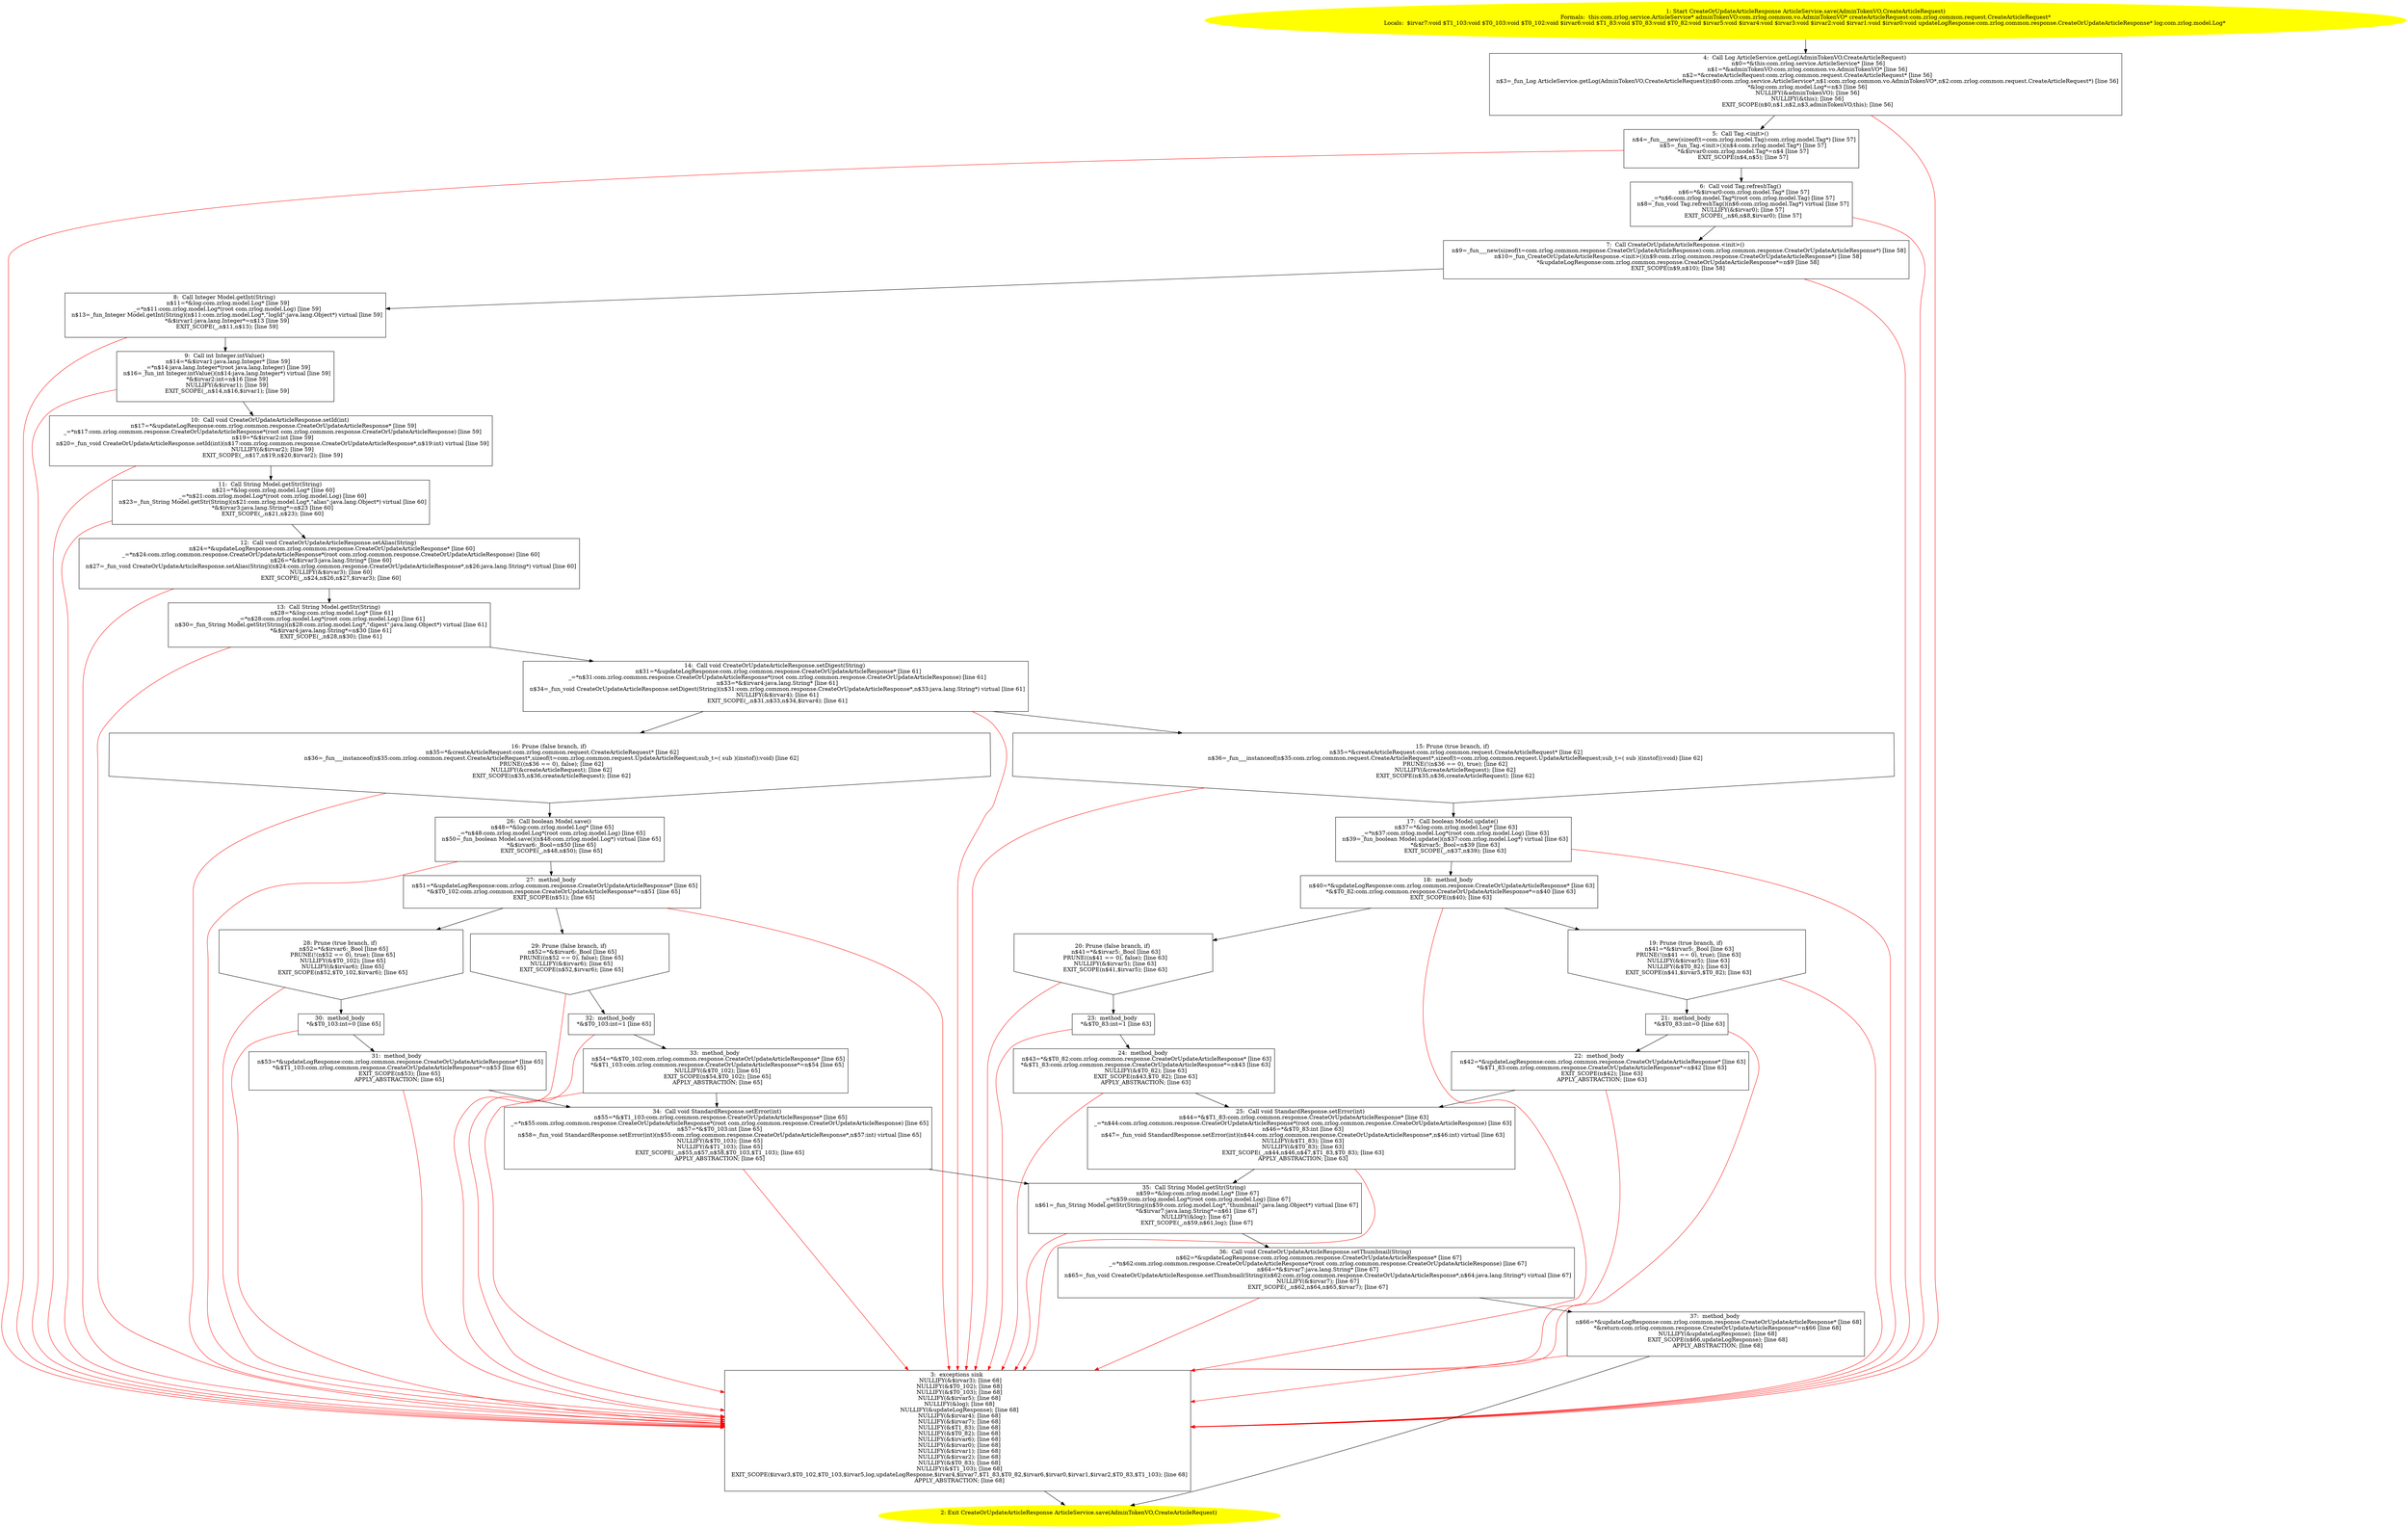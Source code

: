 /* @generated */
digraph cfg {
"com.zrlog.service.ArticleService.save(com.zrlog.common.vo.AdminTokenVO,com.zrlog.common.request.Crea.25ce103b9b09e26b97d7db9f43042698_1" [label="1: Start CreateOrUpdateArticleResponse ArticleService.save(AdminTokenVO,CreateArticleRequest)\nFormals:  this:com.zrlog.service.ArticleService* adminTokenVO:com.zrlog.common.vo.AdminTokenVO* createArticleRequest:com.zrlog.common.request.CreateArticleRequest*\nLocals:  $irvar7:void $T1_103:void $T0_103:void $T0_102:void $irvar6:void $T1_83:void $T0_83:void $T0_82:void $irvar5:void $irvar4:void $irvar3:void $irvar2:void $irvar1:void $irvar0:void updateLogResponse:com.zrlog.common.response.CreateOrUpdateArticleResponse* log:com.zrlog.model.Log* \n  " color=yellow style=filled]
	

	 "com.zrlog.service.ArticleService.save(com.zrlog.common.vo.AdminTokenVO,com.zrlog.common.request.Crea.25ce103b9b09e26b97d7db9f43042698_1" -> "com.zrlog.service.ArticleService.save(com.zrlog.common.vo.AdminTokenVO,com.zrlog.common.request.Crea.25ce103b9b09e26b97d7db9f43042698_4" ;
"com.zrlog.service.ArticleService.save(com.zrlog.common.vo.AdminTokenVO,com.zrlog.common.request.Crea.25ce103b9b09e26b97d7db9f43042698_2" [label="2: Exit CreateOrUpdateArticleResponse ArticleService.save(AdminTokenVO,CreateArticleRequest) \n  " color=yellow style=filled]
	

"com.zrlog.service.ArticleService.save(com.zrlog.common.vo.AdminTokenVO,com.zrlog.common.request.Crea.25ce103b9b09e26b97d7db9f43042698_3" [label="3:  exceptions sink \n   NULLIFY(&$irvar3); [line 68]\n  NULLIFY(&$T0_102); [line 68]\n  NULLIFY(&$T0_103); [line 68]\n  NULLIFY(&$irvar5); [line 68]\n  NULLIFY(&log); [line 68]\n  NULLIFY(&updateLogResponse); [line 68]\n  NULLIFY(&$irvar4); [line 68]\n  NULLIFY(&$irvar7); [line 68]\n  NULLIFY(&$T1_83); [line 68]\n  NULLIFY(&$T0_82); [line 68]\n  NULLIFY(&$irvar6); [line 68]\n  NULLIFY(&$irvar0); [line 68]\n  NULLIFY(&$irvar1); [line 68]\n  NULLIFY(&$irvar2); [line 68]\n  NULLIFY(&$T0_83); [line 68]\n  NULLIFY(&$T1_103); [line 68]\n  EXIT_SCOPE($irvar3,$T0_102,$T0_103,$irvar5,log,updateLogResponse,$irvar4,$irvar7,$T1_83,$T0_82,$irvar6,$irvar0,$irvar1,$irvar2,$T0_83,$T1_103); [line 68]\n  APPLY_ABSTRACTION; [line 68]\n " shape="box"]
	

	 "com.zrlog.service.ArticleService.save(com.zrlog.common.vo.AdminTokenVO,com.zrlog.common.request.Crea.25ce103b9b09e26b97d7db9f43042698_3" -> "com.zrlog.service.ArticleService.save(com.zrlog.common.vo.AdminTokenVO,com.zrlog.common.request.Crea.25ce103b9b09e26b97d7db9f43042698_2" ;
"com.zrlog.service.ArticleService.save(com.zrlog.common.vo.AdminTokenVO,com.zrlog.common.request.Crea.25ce103b9b09e26b97d7db9f43042698_4" [label="4:  Call Log ArticleService.getLog(AdminTokenVO,CreateArticleRequest) \n   n$0=*&this:com.zrlog.service.ArticleService* [line 56]\n  n$1=*&adminTokenVO:com.zrlog.common.vo.AdminTokenVO* [line 56]\n  n$2=*&createArticleRequest:com.zrlog.common.request.CreateArticleRequest* [line 56]\n  n$3=_fun_Log ArticleService.getLog(AdminTokenVO,CreateArticleRequest)(n$0:com.zrlog.service.ArticleService*,n$1:com.zrlog.common.vo.AdminTokenVO*,n$2:com.zrlog.common.request.CreateArticleRequest*) [line 56]\n  *&log:com.zrlog.model.Log*=n$3 [line 56]\n  NULLIFY(&adminTokenVO); [line 56]\n  NULLIFY(&this); [line 56]\n  EXIT_SCOPE(n$0,n$1,n$2,n$3,adminTokenVO,this); [line 56]\n " shape="box"]
	

	 "com.zrlog.service.ArticleService.save(com.zrlog.common.vo.AdminTokenVO,com.zrlog.common.request.Crea.25ce103b9b09e26b97d7db9f43042698_4" -> "com.zrlog.service.ArticleService.save(com.zrlog.common.vo.AdminTokenVO,com.zrlog.common.request.Crea.25ce103b9b09e26b97d7db9f43042698_5" ;
	 "com.zrlog.service.ArticleService.save(com.zrlog.common.vo.AdminTokenVO,com.zrlog.common.request.Crea.25ce103b9b09e26b97d7db9f43042698_4" -> "com.zrlog.service.ArticleService.save(com.zrlog.common.vo.AdminTokenVO,com.zrlog.common.request.Crea.25ce103b9b09e26b97d7db9f43042698_3" [color="red" ];
"com.zrlog.service.ArticleService.save(com.zrlog.common.vo.AdminTokenVO,com.zrlog.common.request.Crea.25ce103b9b09e26b97d7db9f43042698_5" [label="5:  Call Tag.<init>() \n   n$4=_fun___new(sizeof(t=com.zrlog.model.Tag):com.zrlog.model.Tag*) [line 57]\n  n$5=_fun_Tag.<init>()(n$4:com.zrlog.model.Tag*) [line 57]\n  *&$irvar0:com.zrlog.model.Tag*=n$4 [line 57]\n  EXIT_SCOPE(n$4,n$5); [line 57]\n " shape="box"]
	

	 "com.zrlog.service.ArticleService.save(com.zrlog.common.vo.AdminTokenVO,com.zrlog.common.request.Crea.25ce103b9b09e26b97d7db9f43042698_5" -> "com.zrlog.service.ArticleService.save(com.zrlog.common.vo.AdminTokenVO,com.zrlog.common.request.Crea.25ce103b9b09e26b97d7db9f43042698_6" ;
	 "com.zrlog.service.ArticleService.save(com.zrlog.common.vo.AdminTokenVO,com.zrlog.common.request.Crea.25ce103b9b09e26b97d7db9f43042698_5" -> "com.zrlog.service.ArticleService.save(com.zrlog.common.vo.AdminTokenVO,com.zrlog.common.request.Crea.25ce103b9b09e26b97d7db9f43042698_3" [color="red" ];
"com.zrlog.service.ArticleService.save(com.zrlog.common.vo.AdminTokenVO,com.zrlog.common.request.Crea.25ce103b9b09e26b97d7db9f43042698_6" [label="6:  Call void Tag.refreshTag() \n   n$6=*&$irvar0:com.zrlog.model.Tag* [line 57]\n  _=*n$6:com.zrlog.model.Tag*(root com.zrlog.model.Tag) [line 57]\n  n$8=_fun_void Tag.refreshTag()(n$6:com.zrlog.model.Tag*) virtual [line 57]\n  NULLIFY(&$irvar0); [line 57]\n  EXIT_SCOPE(_,n$6,n$8,$irvar0); [line 57]\n " shape="box"]
	

	 "com.zrlog.service.ArticleService.save(com.zrlog.common.vo.AdminTokenVO,com.zrlog.common.request.Crea.25ce103b9b09e26b97d7db9f43042698_6" -> "com.zrlog.service.ArticleService.save(com.zrlog.common.vo.AdminTokenVO,com.zrlog.common.request.Crea.25ce103b9b09e26b97d7db9f43042698_7" ;
	 "com.zrlog.service.ArticleService.save(com.zrlog.common.vo.AdminTokenVO,com.zrlog.common.request.Crea.25ce103b9b09e26b97d7db9f43042698_6" -> "com.zrlog.service.ArticleService.save(com.zrlog.common.vo.AdminTokenVO,com.zrlog.common.request.Crea.25ce103b9b09e26b97d7db9f43042698_3" [color="red" ];
"com.zrlog.service.ArticleService.save(com.zrlog.common.vo.AdminTokenVO,com.zrlog.common.request.Crea.25ce103b9b09e26b97d7db9f43042698_7" [label="7:  Call CreateOrUpdateArticleResponse.<init>() \n   n$9=_fun___new(sizeof(t=com.zrlog.common.response.CreateOrUpdateArticleResponse):com.zrlog.common.response.CreateOrUpdateArticleResponse*) [line 58]\n  n$10=_fun_CreateOrUpdateArticleResponse.<init>()(n$9:com.zrlog.common.response.CreateOrUpdateArticleResponse*) [line 58]\n  *&updateLogResponse:com.zrlog.common.response.CreateOrUpdateArticleResponse*=n$9 [line 58]\n  EXIT_SCOPE(n$9,n$10); [line 58]\n " shape="box"]
	

	 "com.zrlog.service.ArticleService.save(com.zrlog.common.vo.AdminTokenVO,com.zrlog.common.request.Crea.25ce103b9b09e26b97d7db9f43042698_7" -> "com.zrlog.service.ArticleService.save(com.zrlog.common.vo.AdminTokenVO,com.zrlog.common.request.Crea.25ce103b9b09e26b97d7db9f43042698_8" ;
	 "com.zrlog.service.ArticleService.save(com.zrlog.common.vo.AdminTokenVO,com.zrlog.common.request.Crea.25ce103b9b09e26b97d7db9f43042698_7" -> "com.zrlog.service.ArticleService.save(com.zrlog.common.vo.AdminTokenVO,com.zrlog.common.request.Crea.25ce103b9b09e26b97d7db9f43042698_3" [color="red" ];
"com.zrlog.service.ArticleService.save(com.zrlog.common.vo.AdminTokenVO,com.zrlog.common.request.Crea.25ce103b9b09e26b97d7db9f43042698_8" [label="8:  Call Integer Model.getInt(String) \n   n$11=*&log:com.zrlog.model.Log* [line 59]\n  _=*n$11:com.zrlog.model.Log*(root com.zrlog.model.Log) [line 59]\n  n$13=_fun_Integer Model.getInt(String)(n$11:com.zrlog.model.Log*,\"logId\":java.lang.Object*) virtual [line 59]\n  *&$irvar1:java.lang.Integer*=n$13 [line 59]\n  EXIT_SCOPE(_,n$11,n$13); [line 59]\n " shape="box"]
	

	 "com.zrlog.service.ArticleService.save(com.zrlog.common.vo.AdminTokenVO,com.zrlog.common.request.Crea.25ce103b9b09e26b97d7db9f43042698_8" -> "com.zrlog.service.ArticleService.save(com.zrlog.common.vo.AdminTokenVO,com.zrlog.common.request.Crea.25ce103b9b09e26b97d7db9f43042698_9" ;
	 "com.zrlog.service.ArticleService.save(com.zrlog.common.vo.AdminTokenVO,com.zrlog.common.request.Crea.25ce103b9b09e26b97d7db9f43042698_8" -> "com.zrlog.service.ArticleService.save(com.zrlog.common.vo.AdminTokenVO,com.zrlog.common.request.Crea.25ce103b9b09e26b97d7db9f43042698_3" [color="red" ];
"com.zrlog.service.ArticleService.save(com.zrlog.common.vo.AdminTokenVO,com.zrlog.common.request.Crea.25ce103b9b09e26b97d7db9f43042698_9" [label="9:  Call int Integer.intValue() \n   n$14=*&$irvar1:java.lang.Integer* [line 59]\n  _=*n$14:java.lang.Integer*(root java.lang.Integer) [line 59]\n  n$16=_fun_int Integer.intValue()(n$14:java.lang.Integer*) virtual [line 59]\n  *&$irvar2:int=n$16 [line 59]\n  NULLIFY(&$irvar1); [line 59]\n  EXIT_SCOPE(_,n$14,n$16,$irvar1); [line 59]\n " shape="box"]
	

	 "com.zrlog.service.ArticleService.save(com.zrlog.common.vo.AdminTokenVO,com.zrlog.common.request.Crea.25ce103b9b09e26b97d7db9f43042698_9" -> "com.zrlog.service.ArticleService.save(com.zrlog.common.vo.AdminTokenVO,com.zrlog.common.request.Crea.25ce103b9b09e26b97d7db9f43042698_10" ;
	 "com.zrlog.service.ArticleService.save(com.zrlog.common.vo.AdminTokenVO,com.zrlog.common.request.Crea.25ce103b9b09e26b97d7db9f43042698_9" -> "com.zrlog.service.ArticleService.save(com.zrlog.common.vo.AdminTokenVO,com.zrlog.common.request.Crea.25ce103b9b09e26b97d7db9f43042698_3" [color="red" ];
"com.zrlog.service.ArticleService.save(com.zrlog.common.vo.AdminTokenVO,com.zrlog.common.request.Crea.25ce103b9b09e26b97d7db9f43042698_10" [label="10:  Call void CreateOrUpdateArticleResponse.setId(int) \n   n$17=*&updateLogResponse:com.zrlog.common.response.CreateOrUpdateArticleResponse* [line 59]\n  _=*n$17:com.zrlog.common.response.CreateOrUpdateArticleResponse*(root com.zrlog.common.response.CreateOrUpdateArticleResponse) [line 59]\n  n$19=*&$irvar2:int [line 59]\n  n$20=_fun_void CreateOrUpdateArticleResponse.setId(int)(n$17:com.zrlog.common.response.CreateOrUpdateArticleResponse*,n$19:int) virtual [line 59]\n  NULLIFY(&$irvar2); [line 59]\n  EXIT_SCOPE(_,n$17,n$19,n$20,$irvar2); [line 59]\n " shape="box"]
	

	 "com.zrlog.service.ArticleService.save(com.zrlog.common.vo.AdminTokenVO,com.zrlog.common.request.Crea.25ce103b9b09e26b97d7db9f43042698_10" -> "com.zrlog.service.ArticleService.save(com.zrlog.common.vo.AdminTokenVO,com.zrlog.common.request.Crea.25ce103b9b09e26b97d7db9f43042698_11" ;
	 "com.zrlog.service.ArticleService.save(com.zrlog.common.vo.AdminTokenVO,com.zrlog.common.request.Crea.25ce103b9b09e26b97d7db9f43042698_10" -> "com.zrlog.service.ArticleService.save(com.zrlog.common.vo.AdminTokenVO,com.zrlog.common.request.Crea.25ce103b9b09e26b97d7db9f43042698_3" [color="red" ];
"com.zrlog.service.ArticleService.save(com.zrlog.common.vo.AdminTokenVO,com.zrlog.common.request.Crea.25ce103b9b09e26b97d7db9f43042698_11" [label="11:  Call String Model.getStr(String) \n   n$21=*&log:com.zrlog.model.Log* [line 60]\n  _=*n$21:com.zrlog.model.Log*(root com.zrlog.model.Log) [line 60]\n  n$23=_fun_String Model.getStr(String)(n$21:com.zrlog.model.Log*,\"alias\":java.lang.Object*) virtual [line 60]\n  *&$irvar3:java.lang.String*=n$23 [line 60]\n  EXIT_SCOPE(_,n$21,n$23); [line 60]\n " shape="box"]
	

	 "com.zrlog.service.ArticleService.save(com.zrlog.common.vo.AdminTokenVO,com.zrlog.common.request.Crea.25ce103b9b09e26b97d7db9f43042698_11" -> "com.zrlog.service.ArticleService.save(com.zrlog.common.vo.AdminTokenVO,com.zrlog.common.request.Crea.25ce103b9b09e26b97d7db9f43042698_12" ;
	 "com.zrlog.service.ArticleService.save(com.zrlog.common.vo.AdminTokenVO,com.zrlog.common.request.Crea.25ce103b9b09e26b97d7db9f43042698_11" -> "com.zrlog.service.ArticleService.save(com.zrlog.common.vo.AdminTokenVO,com.zrlog.common.request.Crea.25ce103b9b09e26b97d7db9f43042698_3" [color="red" ];
"com.zrlog.service.ArticleService.save(com.zrlog.common.vo.AdminTokenVO,com.zrlog.common.request.Crea.25ce103b9b09e26b97d7db9f43042698_12" [label="12:  Call void CreateOrUpdateArticleResponse.setAlias(String) \n   n$24=*&updateLogResponse:com.zrlog.common.response.CreateOrUpdateArticleResponse* [line 60]\n  _=*n$24:com.zrlog.common.response.CreateOrUpdateArticleResponse*(root com.zrlog.common.response.CreateOrUpdateArticleResponse) [line 60]\n  n$26=*&$irvar3:java.lang.String* [line 60]\n  n$27=_fun_void CreateOrUpdateArticleResponse.setAlias(String)(n$24:com.zrlog.common.response.CreateOrUpdateArticleResponse*,n$26:java.lang.String*) virtual [line 60]\n  NULLIFY(&$irvar3); [line 60]\n  EXIT_SCOPE(_,n$24,n$26,n$27,$irvar3); [line 60]\n " shape="box"]
	

	 "com.zrlog.service.ArticleService.save(com.zrlog.common.vo.AdminTokenVO,com.zrlog.common.request.Crea.25ce103b9b09e26b97d7db9f43042698_12" -> "com.zrlog.service.ArticleService.save(com.zrlog.common.vo.AdminTokenVO,com.zrlog.common.request.Crea.25ce103b9b09e26b97d7db9f43042698_13" ;
	 "com.zrlog.service.ArticleService.save(com.zrlog.common.vo.AdminTokenVO,com.zrlog.common.request.Crea.25ce103b9b09e26b97d7db9f43042698_12" -> "com.zrlog.service.ArticleService.save(com.zrlog.common.vo.AdminTokenVO,com.zrlog.common.request.Crea.25ce103b9b09e26b97d7db9f43042698_3" [color="red" ];
"com.zrlog.service.ArticleService.save(com.zrlog.common.vo.AdminTokenVO,com.zrlog.common.request.Crea.25ce103b9b09e26b97d7db9f43042698_13" [label="13:  Call String Model.getStr(String) \n   n$28=*&log:com.zrlog.model.Log* [line 61]\n  _=*n$28:com.zrlog.model.Log*(root com.zrlog.model.Log) [line 61]\n  n$30=_fun_String Model.getStr(String)(n$28:com.zrlog.model.Log*,\"digest\":java.lang.Object*) virtual [line 61]\n  *&$irvar4:java.lang.String*=n$30 [line 61]\n  EXIT_SCOPE(_,n$28,n$30); [line 61]\n " shape="box"]
	

	 "com.zrlog.service.ArticleService.save(com.zrlog.common.vo.AdminTokenVO,com.zrlog.common.request.Crea.25ce103b9b09e26b97d7db9f43042698_13" -> "com.zrlog.service.ArticleService.save(com.zrlog.common.vo.AdminTokenVO,com.zrlog.common.request.Crea.25ce103b9b09e26b97d7db9f43042698_14" ;
	 "com.zrlog.service.ArticleService.save(com.zrlog.common.vo.AdminTokenVO,com.zrlog.common.request.Crea.25ce103b9b09e26b97d7db9f43042698_13" -> "com.zrlog.service.ArticleService.save(com.zrlog.common.vo.AdminTokenVO,com.zrlog.common.request.Crea.25ce103b9b09e26b97d7db9f43042698_3" [color="red" ];
"com.zrlog.service.ArticleService.save(com.zrlog.common.vo.AdminTokenVO,com.zrlog.common.request.Crea.25ce103b9b09e26b97d7db9f43042698_14" [label="14:  Call void CreateOrUpdateArticleResponse.setDigest(String) \n   n$31=*&updateLogResponse:com.zrlog.common.response.CreateOrUpdateArticleResponse* [line 61]\n  _=*n$31:com.zrlog.common.response.CreateOrUpdateArticleResponse*(root com.zrlog.common.response.CreateOrUpdateArticleResponse) [line 61]\n  n$33=*&$irvar4:java.lang.String* [line 61]\n  n$34=_fun_void CreateOrUpdateArticleResponse.setDigest(String)(n$31:com.zrlog.common.response.CreateOrUpdateArticleResponse*,n$33:java.lang.String*) virtual [line 61]\n  NULLIFY(&$irvar4); [line 61]\n  EXIT_SCOPE(_,n$31,n$33,n$34,$irvar4); [line 61]\n " shape="box"]
	

	 "com.zrlog.service.ArticleService.save(com.zrlog.common.vo.AdminTokenVO,com.zrlog.common.request.Crea.25ce103b9b09e26b97d7db9f43042698_14" -> "com.zrlog.service.ArticleService.save(com.zrlog.common.vo.AdminTokenVO,com.zrlog.common.request.Crea.25ce103b9b09e26b97d7db9f43042698_15" ;
	 "com.zrlog.service.ArticleService.save(com.zrlog.common.vo.AdminTokenVO,com.zrlog.common.request.Crea.25ce103b9b09e26b97d7db9f43042698_14" -> "com.zrlog.service.ArticleService.save(com.zrlog.common.vo.AdminTokenVO,com.zrlog.common.request.Crea.25ce103b9b09e26b97d7db9f43042698_16" ;
	 "com.zrlog.service.ArticleService.save(com.zrlog.common.vo.AdminTokenVO,com.zrlog.common.request.Crea.25ce103b9b09e26b97d7db9f43042698_14" -> "com.zrlog.service.ArticleService.save(com.zrlog.common.vo.AdminTokenVO,com.zrlog.common.request.Crea.25ce103b9b09e26b97d7db9f43042698_3" [color="red" ];
"com.zrlog.service.ArticleService.save(com.zrlog.common.vo.AdminTokenVO,com.zrlog.common.request.Crea.25ce103b9b09e26b97d7db9f43042698_15" [label="15: Prune (true branch, if) \n   n$35=*&createArticleRequest:com.zrlog.common.request.CreateArticleRequest* [line 62]\n  n$36=_fun___instanceof(n$35:com.zrlog.common.request.CreateArticleRequest*,sizeof(t=com.zrlog.common.request.UpdateArticleRequest;sub_t=( sub )(instof)):void) [line 62]\n  PRUNE(!(n$36 == 0), true); [line 62]\n  NULLIFY(&createArticleRequest); [line 62]\n  EXIT_SCOPE(n$35,n$36,createArticleRequest); [line 62]\n " shape="invhouse"]
	

	 "com.zrlog.service.ArticleService.save(com.zrlog.common.vo.AdminTokenVO,com.zrlog.common.request.Crea.25ce103b9b09e26b97d7db9f43042698_15" -> "com.zrlog.service.ArticleService.save(com.zrlog.common.vo.AdminTokenVO,com.zrlog.common.request.Crea.25ce103b9b09e26b97d7db9f43042698_17" ;
	 "com.zrlog.service.ArticleService.save(com.zrlog.common.vo.AdminTokenVO,com.zrlog.common.request.Crea.25ce103b9b09e26b97d7db9f43042698_15" -> "com.zrlog.service.ArticleService.save(com.zrlog.common.vo.AdminTokenVO,com.zrlog.common.request.Crea.25ce103b9b09e26b97d7db9f43042698_3" [color="red" ];
"com.zrlog.service.ArticleService.save(com.zrlog.common.vo.AdminTokenVO,com.zrlog.common.request.Crea.25ce103b9b09e26b97d7db9f43042698_16" [label="16: Prune (false branch, if) \n   n$35=*&createArticleRequest:com.zrlog.common.request.CreateArticleRequest* [line 62]\n  n$36=_fun___instanceof(n$35:com.zrlog.common.request.CreateArticleRequest*,sizeof(t=com.zrlog.common.request.UpdateArticleRequest;sub_t=( sub )(instof)):void) [line 62]\n  PRUNE((n$36 == 0), false); [line 62]\n  NULLIFY(&createArticleRequest); [line 62]\n  EXIT_SCOPE(n$35,n$36,createArticleRequest); [line 62]\n " shape="invhouse"]
	

	 "com.zrlog.service.ArticleService.save(com.zrlog.common.vo.AdminTokenVO,com.zrlog.common.request.Crea.25ce103b9b09e26b97d7db9f43042698_16" -> "com.zrlog.service.ArticleService.save(com.zrlog.common.vo.AdminTokenVO,com.zrlog.common.request.Crea.25ce103b9b09e26b97d7db9f43042698_26" ;
	 "com.zrlog.service.ArticleService.save(com.zrlog.common.vo.AdminTokenVO,com.zrlog.common.request.Crea.25ce103b9b09e26b97d7db9f43042698_16" -> "com.zrlog.service.ArticleService.save(com.zrlog.common.vo.AdminTokenVO,com.zrlog.common.request.Crea.25ce103b9b09e26b97d7db9f43042698_3" [color="red" ];
"com.zrlog.service.ArticleService.save(com.zrlog.common.vo.AdminTokenVO,com.zrlog.common.request.Crea.25ce103b9b09e26b97d7db9f43042698_17" [label="17:  Call boolean Model.update() \n   n$37=*&log:com.zrlog.model.Log* [line 63]\n  _=*n$37:com.zrlog.model.Log*(root com.zrlog.model.Log) [line 63]\n  n$39=_fun_boolean Model.update()(n$37:com.zrlog.model.Log*) virtual [line 63]\n  *&$irvar5:_Bool=n$39 [line 63]\n  EXIT_SCOPE(_,n$37,n$39); [line 63]\n " shape="box"]
	

	 "com.zrlog.service.ArticleService.save(com.zrlog.common.vo.AdminTokenVO,com.zrlog.common.request.Crea.25ce103b9b09e26b97d7db9f43042698_17" -> "com.zrlog.service.ArticleService.save(com.zrlog.common.vo.AdminTokenVO,com.zrlog.common.request.Crea.25ce103b9b09e26b97d7db9f43042698_18" ;
	 "com.zrlog.service.ArticleService.save(com.zrlog.common.vo.AdminTokenVO,com.zrlog.common.request.Crea.25ce103b9b09e26b97d7db9f43042698_17" -> "com.zrlog.service.ArticleService.save(com.zrlog.common.vo.AdminTokenVO,com.zrlog.common.request.Crea.25ce103b9b09e26b97d7db9f43042698_3" [color="red" ];
"com.zrlog.service.ArticleService.save(com.zrlog.common.vo.AdminTokenVO,com.zrlog.common.request.Crea.25ce103b9b09e26b97d7db9f43042698_18" [label="18:  method_body \n   n$40=*&updateLogResponse:com.zrlog.common.response.CreateOrUpdateArticleResponse* [line 63]\n  *&$T0_82:com.zrlog.common.response.CreateOrUpdateArticleResponse*=n$40 [line 63]\n  EXIT_SCOPE(n$40); [line 63]\n " shape="box"]
	

	 "com.zrlog.service.ArticleService.save(com.zrlog.common.vo.AdminTokenVO,com.zrlog.common.request.Crea.25ce103b9b09e26b97d7db9f43042698_18" -> "com.zrlog.service.ArticleService.save(com.zrlog.common.vo.AdminTokenVO,com.zrlog.common.request.Crea.25ce103b9b09e26b97d7db9f43042698_19" ;
	 "com.zrlog.service.ArticleService.save(com.zrlog.common.vo.AdminTokenVO,com.zrlog.common.request.Crea.25ce103b9b09e26b97d7db9f43042698_18" -> "com.zrlog.service.ArticleService.save(com.zrlog.common.vo.AdminTokenVO,com.zrlog.common.request.Crea.25ce103b9b09e26b97d7db9f43042698_20" ;
	 "com.zrlog.service.ArticleService.save(com.zrlog.common.vo.AdminTokenVO,com.zrlog.common.request.Crea.25ce103b9b09e26b97d7db9f43042698_18" -> "com.zrlog.service.ArticleService.save(com.zrlog.common.vo.AdminTokenVO,com.zrlog.common.request.Crea.25ce103b9b09e26b97d7db9f43042698_3" [color="red" ];
"com.zrlog.service.ArticleService.save(com.zrlog.common.vo.AdminTokenVO,com.zrlog.common.request.Crea.25ce103b9b09e26b97d7db9f43042698_19" [label="19: Prune (true branch, if) \n   n$41=*&$irvar5:_Bool [line 63]\n  PRUNE(!(n$41 == 0), true); [line 63]\n  NULLIFY(&$irvar5); [line 63]\n  NULLIFY(&$T0_82); [line 63]\n  EXIT_SCOPE(n$41,$irvar5,$T0_82); [line 63]\n " shape="invhouse"]
	

	 "com.zrlog.service.ArticleService.save(com.zrlog.common.vo.AdminTokenVO,com.zrlog.common.request.Crea.25ce103b9b09e26b97d7db9f43042698_19" -> "com.zrlog.service.ArticleService.save(com.zrlog.common.vo.AdminTokenVO,com.zrlog.common.request.Crea.25ce103b9b09e26b97d7db9f43042698_21" ;
	 "com.zrlog.service.ArticleService.save(com.zrlog.common.vo.AdminTokenVO,com.zrlog.common.request.Crea.25ce103b9b09e26b97d7db9f43042698_19" -> "com.zrlog.service.ArticleService.save(com.zrlog.common.vo.AdminTokenVO,com.zrlog.common.request.Crea.25ce103b9b09e26b97d7db9f43042698_3" [color="red" ];
"com.zrlog.service.ArticleService.save(com.zrlog.common.vo.AdminTokenVO,com.zrlog.common.request.Crea.25ce103b9b09e26b97d7db9f43042698_20" [label="20: Prune (false branch, if) \n   n$41=*&$irvar5:_Bool [line 63]\n  PRUNE((n$41 == 0), false); [line 63]\n  NULLIFY(&$irvar5); [line 63]\n  EXIT_SCOPE(n$41,$irvar5); [line 63]\n " shape="invhouse"]
	

	 "com.zrlog.service.ArticleService.save(com.zrlog.common.vo.AdminTokenVO,com.zrlog.common.request.Crea.25ce103b9b09e26b97d7db9f43042698_20" -> "com.zrlog.service.ArticleService.save(com.zrlog.common.vo.AdminTokenVO,com.zrlog.common.request.Crea.25ce103b9b09e26b97d7db9f43042698_23" ;
	 "com.zrlog.service.ArticleService.save(com.zrlog.common.vo.AdminTokenVO,com.zrlog.common.request.Crea.25ce103b9b09e26b97d7db9f43042698_20" -> "com.zrlog.service.ArticleService.save(com.zrlog.common.vo.AdminTokenVO,com.zrlog.common.request.Crea.25ce103b9b09e26b97d7db9f43042698_3" [color="red" ];
"com.zrlog.service.ArticleService.save(com.zrlog.common.vo.AdminTokenVO,com.zrlog.common.request.Crea.25ce103b9b09e26b97d7db9f43042698_21" [label="21:  method_body \n   *&$T0_83:int=0 [line 63]\n " shape="box"]
	

	 "com.zrlog.service.ArticleService.save(com.zrlog.common.vo.AdminTokenVO,com.zrlog.common.request.Crea.25ce103b9b09e26b97d7db9f43042698_21" -> "com.zrlog.service.ArticleService.save(com.zrlog.common.vo.AdminTokenVO,com.zrlog.common.request.Crea.25ce103b9b09e26b97d7db9f43042698_22" ;
	 "com.zrlog.service.ArticleService.save(com.zrlog.common.vo.AdminTokenVO,com.zrlog.common.request.Crea.25ce103b9b09e26b97d7db9f43042698_21" -> "com.zrlog.service.ArticleService.save(com.zrlog.common.vo.AdminTokenVO,com.zrlog.common.request.Crea.25ce103b9b09e26b97d7db9f43042698_3" [color="red" ];
"com.zrlog.service.ArticleService.save(com.zrlog.common.vo.AdminTokenVO,com.zrlog.common.request.Crea.25ce103b9b09e26b97d7db9f43042698_22" [label="22:  method_body \n   n$42=*&updateLogResponse:com.zrlog.common.response.CreateOrUpdateArticleResponse* [line 63]\n  *&$T1_83:com.zrlog.common.response.CreateOrUpdateArticleResponse*=n$42 [line 63]\n  EXIT_SCOPE(n$42); [line 63]\n  APPLY_ABSTRACTION; [line 63]\n " shape="box"]
	

	 "com.zrlog.service.ArticleService.save(com.zrlog.common.vo.AdminTokenVO,com.zrlog.common.request.Crea.25ce103b9b09e26b97d7db9f43042698_22" -> "com.zrlog.service.ArticleService.save(com.zrlog.common.vo.AdminTokenVO,com.zrlog.common.request.Crea.25ce103b9b09e26b97d7db9f43042698_25" ;
	 "com.zrlog.service.ArticleService.save(com.zrlog.common.vo.AdminTokenVO,com.zrlog.common.request.Crea.25ce103b9b09e26b97d7db9f43042698_22" -> "com.zrlog.service.ArticleService.save(com.zrlog.common.vo.AdminTokenVO,com.zrlog.common.request.Crea.25ce103b9b09e26b97d7db9f43042698_3" [color="red" ];
"com.zrlog.service.ArticleService.save(com.zrlog.common.vo.AdminTokenVO,com.zrlog.common.request.Crea.25ce103b9b09e26b97d7db9f43042698_23" [label="23:  method_body \n   *&$T0_83:int=1 [line 63]\n " shape="box"]
	

	 "com.zrlog.service.ArticleService.save(com.zrlog.common.vo.AdminTokenVO,com.zrlog.common.request.Crea.25ce103b9b09e26b97d7db9f43042698_23" -> "com.zrlog.service.ArticleService.save(com.zrlog.common.vo.AdminTokenVO,com.zrlog.common.request.Crea.25ce103b9b09e26b97d7db9f43042698_24" ;
	 "com.zrlog.service.ArticleService.save(com.zrlog.common.vo.AdminTokenVO,com.zrlog.common.request.Crea.25ce103b9b09e26b97d7db9f43042698_23" -> "com.zrlog.service.ArticleService.save(com.zrlog.common.vo.AdminTokenVO,com.zrlog.common.request.Crea.25ce103b9b09e26b97d7db9f43042698_3" [color="red" ];
"com.zrlog.service.ArticleService.save(com.zrlog.common.vo.AdminTokenVO,com.zrlog.common.request.Crea.25ce103b9b09e26b97d7db9f43042698_24" [label="24:  method_body \n   n$43=*&$T0_82:com.zrlog.common.response.CreateOrUpdateArticleResponse* [line 63]\n  *&$T1_83:com.zrlog.common.response.CreateOrUpdateArticleResponse*=n$43 [line 63]\n  NULLIFY(&$T0_82); [line 63]\n  EXIT_SCOPE(n$43,$T0_82); [line 63]\n  APPLY_ABSTRACTION; [line 63]\n " shape="box"]
	

	 "com.zrlog.service.ArticleService.save(com.zrlog.common.vo.AdminTokenVO,com.zrlog.common.request.Crea.25ce103b9b09e26b97d7db9f43042698_24" -> "com.zrlog.service.ArticleService.save(com.zrlog.common.vo.AdminTokenVO,com.zrlog.common.request.Crea.25ce103b9b09e26b97d7db9f43042698_25" ;
	 "com.zrlog.service.ArticleService.save(com.zrlog.common.vo.AdminTokenVO,com.zrlog.common.request.Crea.25ce103b9b09e26b97d7db9f43042698_24" -> "com.zrlog.service.ArticleService.save(com.zrlog.common.vo.AdminTokenVO,com.zrlog.common.request.Crea.25ce103b9b09e26b97d7db9f43042698_3" [color="red" ];
"com.zrlog.service.ArticleService.save(com.zrlog.common.vo.AdminTokenVO,com.zrlog.common.request.Crea.25ce103b9b09e26b97d7db9f43042698_25" [label="25:  Call void StandardResponse.setError(int) \n   n$44=*&$T1_83:com.zrlog.common.response.CreateOrUpdateArticleResponse* [line 63]\n  _=*n$44:com.zrlog.common.response.CreateOrUpdateArticleResponse*(root com.zrlog.common.response.CreateOrUpdateArticleResponse) [line 63]\n  n$46=*&$T0_83:int [line 63]\n  n$47=_fun_void StandardResponse.setError(int)(n$44:com.zrlog.common.response.CreateOrUpdateArticleResponse*,n$46:int) virtual [line 63]\n  NULLIFY(&$T1_83); [line 63]\n  NULLIFY(&$T0_83); [line 63]\n  EXIT_SCOPE(_,n$44,n$46,n$47,$T1_83,$T0_83); [line 63]\n  APPLY_ABSTRACTION; [line 63]\n " shape="box"]
	

	 "com.zrlog.service.ArticleService.save(com.zrlog.common.vo.AdminTokenVO,com.zrlog.common.request.Crea.25ce103b9b09e26b97d7db9f43042698_25" -> "com.zrlog.service.ArticleService.save(com.zrlog.common.vo.AdminTokenVO,com.zrlog.common.request.Crea.25ce103b9b09e26b97d7db9f43042698_35" ;
	 "com.zrlog.service.ArticleService.save(com.zrlog.common.vo.AdminTokenVO,com.zrlog.common.request.Crea.25ce103b9b09e26b97d7db9f43042698_25" -> "com.zrlog.service.ArticleService.save(com.zrlog.common.vo.AdminTokenVO,com.zrlog.common.request.Crea.25ce103b9b09e26b97d7db9f43042698_3" [color="red" ];
"com.zrlog.service.ArticleService.save(com.zrlog.common.vo.AdminTokenVO,com.zrlog.common.request.Crea.25ce103b9b09e26b97d7db9f43042698_26" [label="26:  Call boolean Model.save() \n   n$48=*&log:com.zrlog.model.Log* [line 65]\n  _=*n$48:com.zrlog.model.Log*(root com.zrlog.model.Log) [line 65]\n  n$50=_fun_boolean Model.save()(n$48:com.zrlog.model.Log*) virtual [line 65]\n  *&$irvar6:_Bool=n$50 [line 65]\n  EXIT_SCOPE(_,n$48,n$50); [line 65]\n " shape="box"]
	

	 "com.zrlog.service.ArticleService.save(com.zrlog.common.vo.AdminTokenVO,com.zrlog.common.request.Crea.25ce103b9b09e26b97d7db9f43042698_26" -> "com.zrlog.service.ArticleService.save(com.zrlog.common.vo.AdminTokenVO,com.zrlog.common.request.Crea.25ce103b9b09e26b97d7db9f43042698_27" ;
	 "com.zrlog.service.ArticleService.save(com.zrlog.common.vo.AdminTokenVO,com.zrlog.common.request.Crea.25ce103b9b09e26b97d7db9f43042698_26" -> "com.zrlog.service.ArticleService.save(com.zrlog.common.vo.AdminTokenVO,com.zrlog.common.request.Crea.25ce103b9b09e26b97d7db9f43042698_3" [color="red" ];
"com.zrlog.service.ArticleService.save(com.zrlog.common.vo.AdminTokenVO,com.zrlog.common.request.Crea.25ce103b9b09e26b97d7db9f43042698_27" [label="27:  method_body \n   n$51=*&updateLogResponse:com.zrlog.common.response.CreateOrUpdateArticleResponse* [line 65]\n  *&$T0_102:com.zrlog.common.response.CreateOrUpdateArticleResponse*=n$51 [line 65]\n  EXIT_SCOPE(n$51); [line 65]\n " shape="box"]
	

	 "com.zrlog.service.ArticleService.save(com.zrlog.common.vo.AdminTokenVO,com.zrlog.common.request.Crea.25ce103b9b09e26b97d7db9f43042698_27" -> "com.zrlog.service.ArticleService.save(com.zrlog.common.vo.AdminTokenVO,com.zrlog.common.request.Crea.25ce103b9b09e26b97d7db9f43042698_28" ;
	 "com.zrlog.service.ArticleService.save(com.zrlog.common.vo.AdminTokenVO,com.zrlog.common.request.Crea.25ce103b9b09e26b97d7db9f43042698_27" -> "com.zrlog.service.ArticleService.save(com.zrlog.common.vo.AdminTokenVO,com.zrlog.common.request.Crea.25ce103b9b09e26b97d7db9f43042698_29" ;
	 "com.zrlog.service.ArticleService.save(com.zrlog.common.vo.AdminTokenVO,com.zrlog.common.request.Crea.25ce103b9b09e26b97d7db9f43042698_27" -> "com.zrlog.service.ArticleService.save(com.zrlog.common.vo.AdminTokenVO,com.zrlog.common.request.Crea.25ce103b9b09e26b97d7db9f43042698_3" [color="red" ];
"com.zrlog.service.ArticleService.save(com.zrlog.common.vo.AdminTokenVO,com.zrlog.common.request.Crea.25ce103b9b09e26b97d7db9f43042698_28" [label="28: Prune (true branch, if) \n   n$52=*&$irvar6:_Bool [line 65]\n  PRUNE(!(n$52 == 0), true); [line 65]\n  NULLIFY(&$T0_102); [line 65]\n  NULLIFY(&$irvar6); [line 65]\n  EXIT_SCOPE(n$52,$T0_102,$irvar6); [line 65]\n " shape="invhouse"]
	

	 "com.zrlog.service.ArticleService.save(com.zrlog.common.vo.AdminTokenVO,com.zrlog.common.request.Crea.25ce103b9b09e26b97d7db9f43042698_28" -> "com.zrlog.service.ArticleService.save(com.zrlog.common.vo.AdminTokenVO,com.zrlog.common.request.Crea.25ce103b9b09e26b97d7db9f43042698_30" ;
	 "com.zrlog.service.ArticleService.save(com.zrlog.common.vo.AdminTokenVO,com.zrlog.common.request.Crea.25ce103b9b09e26b97d7db9f43042698_28" -> "com.zrlog.service.ArticleService.save(com.zrlog.common.vo.AdminTokenVO,com.zrlog.common.request.Crea.25ce103b9b09e26b97d7db9f43042698_3" [color="red" ];
"com.zrlog.service.ArticleService.save(com.zrlog.common.vo.AdminTokenVO,com.zrlog.common.request.Crea.25ce103b9b09e26b97d7db9f43042698_29" [label="29: Prune (false branch, if) \n   n$52=*&$irvar6:_Bool [line 65]\n  PRUNE((n$52 == 0), false); [line 65]\n  NULLIFY(&$irvar6); [line 65]\n  EXIT_SCOPE(n$52,$irvar6); [line 65]\n " shape="invhouse"]
	

	 "com.zrlog.service.ArticleService.save(com.zrlog.common.vo.AdminTokenVO,com.zrlog.common.request.Crea.25ce103b9b09e26b97d7db9f43042698_29" -> "com.zrlog.service.ArticleService.save(com.zrlog.common.vo.AdminTokenVO,com.zrlog.common.request.Crea.25ce103b9b09e26b97d7db9f43042698_32" ;
	 "com.zrlog.service.ArticleService.save(com.zrlog.common.vo.AdminTokenVO,com.zrlog.common.request.Crea.25ce103b9b09e26b97d7db9f43042698_29" -> "com.zrlog.service.ArticleService.save(com.zrlog.common.vo.AdminTokenVO,com.zrlog.common.request.Crea.25ce103b9b09e26b97d7db9f43042698_3" [color="red" ];
"com.zrlog.service.ArticleService.save(com.zrlog.common.vo.AdminTokenVO,com.zrlog.common.request.Crea.25ce103b9b09e26b97d7db9f43042698_30" [label="30:  method_body \n   *&$T0_103:int=0 [line 65]\n " shape="box"]
	

	 "com.zrlog.service.ArticleService.save(com.zrlog.common.vo.AdminTokenVO,com.zrlog.common.request.Crea.25ce103b9b09e26b97d7db9f43042698_30" -> "com.zrlog.service.ArticleService.save(com.zrlog.common.vo.AdminTokenVO,com.zrlog.common.request.Crea.25ce103b9b09e26b97d7db9f43042698_31" ;
	 "com.zrlog.service.ArticleService.save(com.zrlog.common.vo.AdminTokenVO,com.zrlog.common.request.Crea.25ce103b9b09e26b97d7db9f43042698_30" -> "com.zrlog.service.ArticleService.save(com.zrlog.common.vo.AdminTokenVO,com.zrlog.common.request.Crea.25ce103b9b09e26b97d7db9f43042698_3" [color="red" ];
"com.zrlog.service.ArticleService.save(com.zrlog.common.vo.AdminTokenVO,com.zrlog.common.request.Crea.25ce103b9b09e26b97d7db9f43042698_31" [label="31:  method_body \n   n$53=*&updateLogResponse:com.zrlog.common.response.CreateOrUpdateArticleResponse* [line 65]\n  *&$T1_103:com.zrlog.common.response.CreateOrUpdateArticleResponse*=n$53 [line 65]\n  EXIT_SCOPE(n$53); [line 65]\n  APPLY_ABSTRACTION; [line 65]\n " shape="box"]
	

	 "com.zrlog.service.ArticleService.save(com.zrlog.common.vo.AdminTokenVO,com.zrlog.common.request.Crea.25ce103b9b09e26b97d7db9f43042698_31" -> "com.zrlog.service.ArticleService.save(com.zrlog.common.vo.AdminTokenVO,com.zrlog.common.request.Crea.25ce103b9b09e26b97d7db9f43042698_34" ;
	 "com.zrlog.service.ArticleService.save(com.zrlog.common.vo.AdminTokenVO,com.zrlog.common.request.Crea.25ce103b9b09e26b97d7db9f43042698_31" -> "com.zrlog.service.ArticleService.save(com.zrlog.common.vo.AdminTokenVO,com.zrlog.common.request.Crea.25ce103b9b09e26b97d7db9f43042698_3" [color="red" ];
"com.zrlog.service.ArticleService.save(com.zrlog.common.vo.AdminTokenVO,com.zrlog.common.request.Crea.25ce103b9b09e26b97d7db9f43042698_32" [label="32:  method_body \n   *&$T0_103:int=1 [line 65]\n " shape="box"]
	

	 "com.zrlog.service.ArticleService.save(com.zrlog.common.vo.AdminTokenVO,com.zrlog.common.request.Crea.25ce103b9b09e26b97d7db9f43042698_32" -> "com.zrlog.service.ArticleService.save(com.zrlog.common.vo.AdminTokenVO,com.zrlog.common.request.Crea.25ce103b9b09e26b97d7db9f43042698_33" ;
	 "com.zrlog.service.ArticleService.save(com.zrlog.common.vo.AdminTokenVO,com.zrlog.common.request.Crea.25ce103b9b09e26b97d7db9f43042698_32" -> "com.zrlog.service.ArticleService.save(com.zrlog.common.vo.AdminTokenVO,com.zrlog.common.request.Crea.25ce103b9b09e26b97d7db9f43042698_3" [color="red" ];
"com.zrlog.service.ArticleService.save(com.zrlog.common.vo.AdminTokenVO,com.zrlog.common.request.Crea.25ce103b9b09e26b97d7db9f43042698_33" [label="33:  method_body \n   n$54=*&$T0_102:com.zrlog.common.response.CreateOrUpdateArticleResponse* [line 65]\n  *&$T1_103:com.zrlog.common.response.CreateOrUpdateArticleResponse*=n$54 [line 65]\n  NULLIFY(&$T0_102); [line 65]\n  EXIT_SCOPE(n$54,$T0_102); [line 65]\n  APPLY_ABSTRACTION; [line 65]\n " shape="box"]
	

	 "com.zrlog.service.ArticleService.save(com.zrlog.common.vo.AdminTokenVO,com.zrlog.common.request.Crea.25ce103b9b09e26b97d7db9f43042698_33" -> "com.zrlog.service.ArticleService.save(com.zrlog.common.vo.AdminTokenVO,com.zrlog.common.request.Crea.25ce103b9b09e26b97d7db9f43042698_34" ;
	 "com.zrlog.service.ArticleService.save(com.zrlog.common.vo.AdminTokenVO,com.zrlog.common.request.Crea.25ce103b9b09e26b97d7db9f43042698_33" -> "com.zrlog.service.ArticleService.save(com.zrlog.common.vo.AdminTokenVO,com.zrlog.common.request.Crea.25ce103b9b09e26b97d7db9f43042698_3" [color="red" ];
"com.zrlog.service.ArticleService.save(com.zrlog.common.vo.AdminTokenVO,com.zrlog.common.request.Crea.25ce103b9b09e26b97d7db9f43042698_34" [label="34:  Call void StandardResponse.setError(int) \n   n$55=*&$T1_103:com.zrlog.common.response.CreateOrUpdateArticleResponse* [line 65]\n  _=*n$55:com.zrlog.common.response.CreateOrUpdateArticleResponse*(root com.zrlog.common.response.CreateOrUpdateArticleResponse) [line 65]\n  n$57=*&$T0_103:int [line 65]\n  n$58=_fun_void StandardResponse.setError(int)(n$55:com.zrlog.common.response.CreateOrUpdateArticleResponse*,n$57:int) virtual [line 65]\n  NULLIFY(&$T0_103); [line 65]\n  NULLIFY(&$T1_103); [line 65]\n  EXIT_SCOPE(_,n$55,n$57,n$58,$T0_103,$T1_103); [line 65]\n  APPLY_ABSTRACTION; [line 65]\n " shape="box"]
	

	 "com.zrlog.service.ArticleService.save(com.zrlog.common.vo.AdminTokenVO,com.zrlog.common.request.Crea.25ce103b9b09e26b97d7db9f43042698_34" -> "com.zrlog.service.ArticleService.save(com.zrlog.common.vo.AdminTokenVO,com.zrlog.common.request.Crea.25ce103b9b09e26b97d7db9f43042698_35" ;
	 "com.zrlog.service.ArticleService.save(com.zrlog.common.vo.AdminTokenVO,com.zrlog.common.request.Crea.25ce103b9b09e26b97d7db9f43042698_34" -> "com.zrlog.service.ArticleService.save(com.zrlog.common.vo.AdminTokenVO,com.zrlog.common.request.Crea.25ce103b9b09e26b97d7db9f43042698_3" [color="red" ];
"com.zrlog.service.ArticleService.save(com.zrlog.common.vo.AdminTokenVO,com.zrlog.common.request.Crea.25ce103b9b09e26b97d7db9f43042698_35" [label="35:  Call String Model.getStr(String) \n   n$59=*&log:com.zrlog.model.Log* [line 67]\n  _=*n$59:com.zrlog.model.Log*(root com.zrlog.model.Log) [line 67]\n  n$61=_fun_String Model.getStr(String)(n$59:com.zrlog.model.Log*,\"thumbnail\":java.lang.Object*) virtual [line 67]\n  *&$irvar7:java.lang.String*=n$61 [line 67]\n  NULLIFY(&log); [line 67]\n  EXIT_SCOPE(_,n$59,n$61,log); [line 67]\n " shape="box"]
	

	 "com.zrlog.service.ArticleService.save(com.zrlog.common.vo.AdminTokenVO,com.zrlog.common.request.Crea.25ce103b9b09e26b97d7db9f43042698_35" -> "com.zrlog.service.ArticleService.save(com.zrlog.common.vo.AdminTokenVO,com.zrlog.common.request.Crea.25ce103b9b09e26b97d7db9f43042698_36" ;
	 "com.zrlog.service.ArticleService.save(com.zrlog.common.vo.AdminTokenVO,com.zrlog.common.request.Crea.25ce103b9b09e26b97d7db9f43042698_35" -> "com.zrlog.service.ArticleService.save(com.zrlog.common.vo.AdminTokenVO,com.zrlog.common.request.Crea.25ce103b9b09e26b97d7db9f43042698_3" [color="red" ];
"com.zrlog.service.ArticleService.save(com.zrlog.common.vo.AdminTokenVO,com.zrlog.common.request.Crea.25ce103b9b09e26b97d7db9f43042698_36" [label="36:  Call void CreateOrUpdateArticleResponse.setThumbnail(String) \n   n$62=*&updateLogResponse:com.zrlog.common.response.CreateOrUpdateArticleResponse* [line 67]\n  _=*n$62:com.zrlog.common.response.CreateOrUpdateArticleResponse*(root com.zrlog.common.response.CreateOrUpdateArticleResponse) [line 67]\n  n$64=*&$irvar7:java.lang.String* [line 67]\n  n$65=_fun_void CreateOrUpdateArticleResponse.setThumbnail(String)(n$62:com.zrlog.common.response.CreateOrUpdateArticleResponse*,n$64:java.lang.String*) virtual [line 67]\n  NULLIFY(&$irvar7); [line 67]\n  EXIT_SCOPE(_,n$62,n$64,n$65,$irvar7); [line 67]\n " shape="box"]
	

	 "com.zrlog.service.ArticleService.save(com.zrlog.common.vo.AdminTokenVO,com.zrlog.common.request.Crea.25ce103b9b09e26b97d7db9f43042698_36" -> "com.zrlog.service.ArticleService.save(com.zrlog.common.vo.AdminTokenVO,com.zrlog.common.request.Crea.25ce103b9b09e26b97d7db9f43042698_37" ;
	 "com.zrlog.service.ArticleService.save(com.zrlog.common.vo.AdminTokenVO,com.zrlog.common.request.Crea.25ce103b9b09e26b97d7db9f43042698_36" -> "com.zrlog.service.ArticleService.save(com.zrlog.common.vo.AdminTokenVO,com.zrlog.common.request.Crea.25ce103b9b09e26b97d7db9f43042698_3" [color="red" ];
"com.zrlog.service.ArticleService.save(com.zrlog.common.vo.AdminTokenVO,com.zrlog.common.request.Crea.25ce103b9b09e26b97d7db9f43042698_37" [label="37:  method_body \n   n$66=*&updateLogResponse:com.zrlog.common.response.CreateOrUpdateArticleResponse* [line 68]\n  *&return:com.zrlog.common.response.CreateOrUpdateArticleResponse*=n$66 [line 68]\n  NULLIFY(&updateLogResponse); [line 68]\n  EXIT_SCOPE(n$66,updateLogResponse); [line 68]\n  APPLY_ABSTRACTION; [line 68]\n " shape="box"]
	

	 "com.zrlog.service.ArticleService.save(com.zrlog.common.vo.AdminTokenVO,com.zrlog.common.request.Crea.25ce103b9b09e26b97d7db9f43042698_37" -> "com.zrlog.service.ArticleService.save(com.zrlog.common.vo.AdminTokenVO,com.zrlog.common.request.Crea.25ce103b9b09e26b97d7db9f43042698_2" ;
	 "com.zrlog.service.ArticleService.save(com.zrlog.common.vo.AdminTokenVO,com.zrlog.common.request.Crea.25ce103b9b09e26b97d7db9f43042698_37" -> "com.zrlog.service.ArticleService.save(com.zrlog.common.vo.AdminTokenVO,com.zrlog.common.request.Crea.25ce103b9b09e26b97d7db9f43042698_3" [color="red" ];
}
